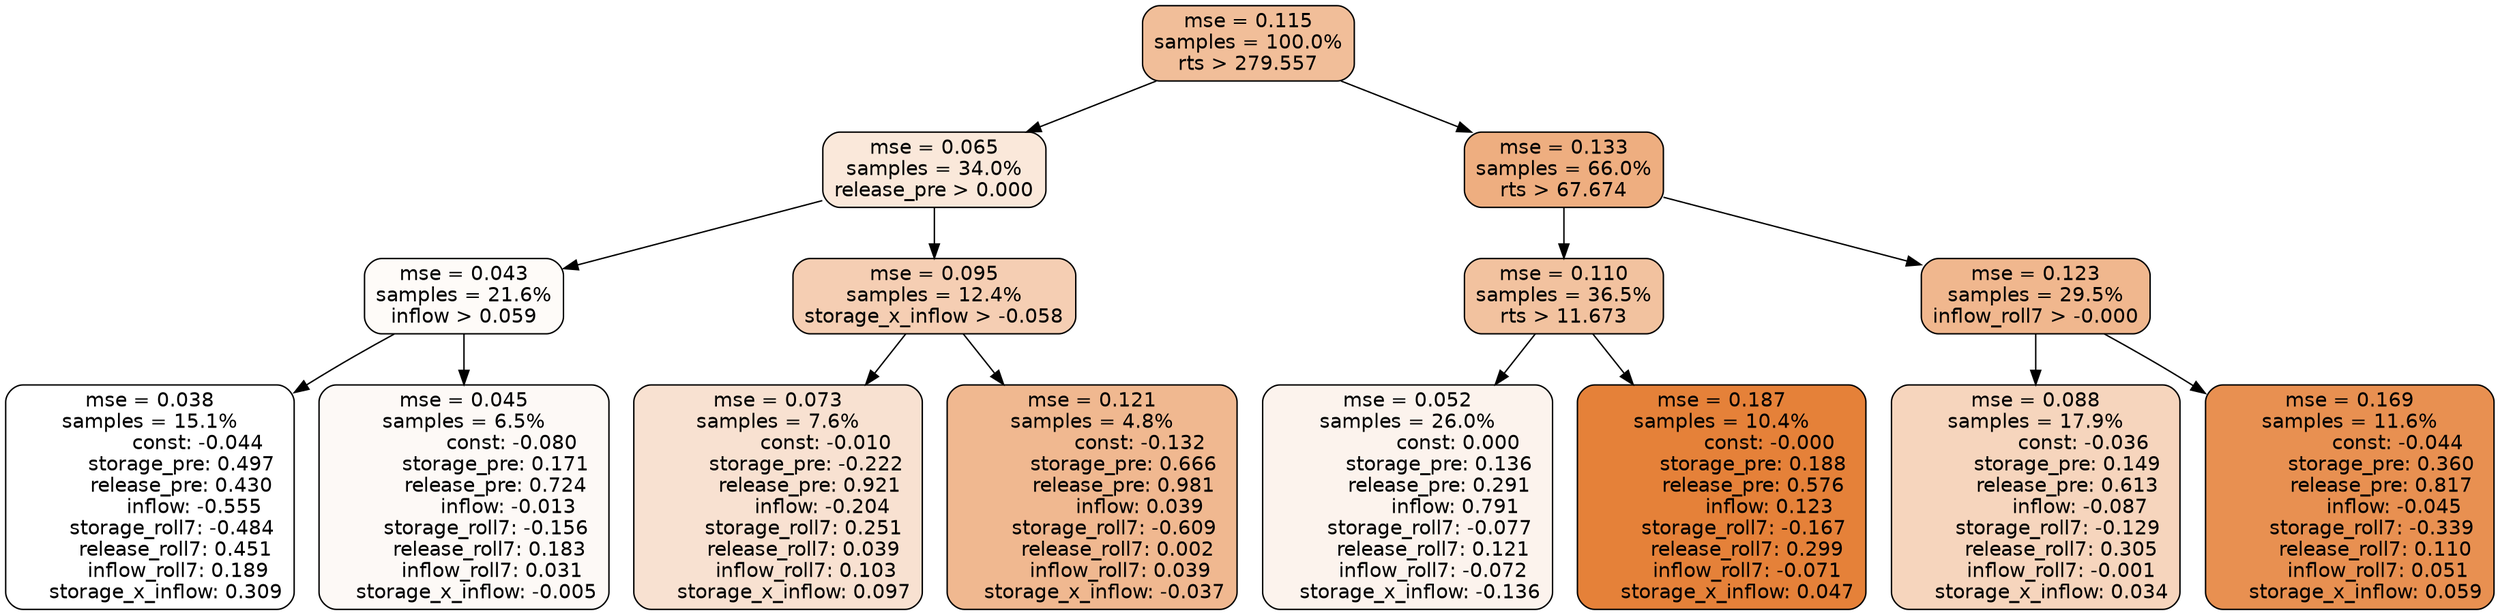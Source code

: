 digraph tree {
node [shape=rectangle, style="filled, rounded", color="black", fontname=helvetica] ;
edge [fontname=helvetica] ;
	"0" [label="mse = 0.115
samples = 100.0%
rts > 279.557", fillcolor="#f1be99"]
	"8" [label="mse = 0.065
samples = 34.0%
release_pre > 0.000", fillcolor="#fae8da"]
	"1" [label="mse = 0.133
samples = 66.0%
rts > 67.674", fillcolor="#eeae80"]
	"9" [label="mse = 0.043
samples = 21.6%
inflow > 0.059", fillcolor="#fefbf8"]
	"12" [label="mse = 0.095
samples = 12.4%
storage_x_inflow > -0.058", fillcolor="#f5ceb3"]
	"2" [label="mse = 0.110
samples = 36.5%
rts > 11.673", fillcolor="#f2c29f"]
	"5" [label="mse = 0.123
samples = 29.5%
inflow_roll7 > -0.000", fillcolor="#f0b78e"]
	"10" [label="mse = 0.038
samples = 15.1%
               const: -0.044
          storage_pre: 0.497
          release_pre: 0.430
              inflow: -0.555
       storage_roll7: -0.484
        release_roll7: 0.451
         inflow_roll7: 0.189
     storage_x_inflow: 0.309", fillcolor="#ffffff"]
	"11" [label="mse = 0.045
samples = 6.5%
               const: -0.080
          storage_pre: 0.171
          release_pre: 0.724
              inflow: -0.013
       storage_roll7: -0.156
        release_roll7: 0.183
         inflow_roll7: 0.031
    storage_x_inflow: -0.005", fillcolor="#fdf9f6"]
	"13" [label="mse = 0.073
samples = 7.6%
               const: -0.010
         storage_pre: -0.222
          release_pre: 0.921
              inflow: -0.204
        storage_roll7: 0.251
        release_roll7: 0.039
         inflow_roll7: 0.103
     storage_x_inflow: 0.097", fillcolor="#f8e1d1"]
	"14" [label="mse = 0.121
samples = 4.8%
               const: -0.132
          storage_pre: 0.666
          release_pre: 0.981
               inflow: 0.039
       storage_roll7: -0.609
        release_roll7: 0.002
         inflow_roll7: 0.039
    storage_x_inflow: -0.037", fillcolor="#f0b890"]
	"3" [label="mse = 0.052
samples = 26.0%
                const: 0.000
          storage_pre: 0.136
          release_pre: 0.291
               inflow: 0.791
       storage_roll7: -0.077
        release_roll7: 0.121
        inflow_roll7: -0.072
    storage_x_inflow: -0.136", fillcolor="#fcf3ed"]
	"4" [label="mse = 0.187
samples = 10.4%
               const: -0.000
          storage_pre: 0.188
          release_pre: 0.576
               inflow: 0.123
       storage_roll7: -0.167
        release_roll7: 0.299
        inflow_roll7: -0.071
     storage_x_inflow: 0.047", fillcolor="#e58139"]
	"6" [label="mse = 0.088
samples = 17.9%
               const: -0.036
          storage_pre: 0.149
          release_pre: 0.613
              inflow: -0.087
       storage_roll7: -0.129
        release_roll7: 0.305
        inflow_roll7: -0.001
     storage_x_inflow: 0.034", fillcolor="#f6d5bd"]
	"7" [label="mse = 0.169
samples = 11.6%
               const: -0.044
          storage_pre: 0.360
          release_pre: 0.817
              inflow: -0.045
       storage_roll7: -0.339
        release_roll7: 0.110
         inflow_roll7: 0.051
     storage_x_inflow: 0.059", fillcolor="#e89051"]

	"0" -> "1"
	"0" -> "8"
	"8" -> "9"
	"8" -> "12"
	"1" -> "2"
	"1" -> "5"
	"9" -> "10"
	"9" -> "11"
	"12" -> "13"
	"12" -> "14"
	"2" -> "3"
	"2" -> "4"
	"5" -> "6"
	"5" -> "7"
}